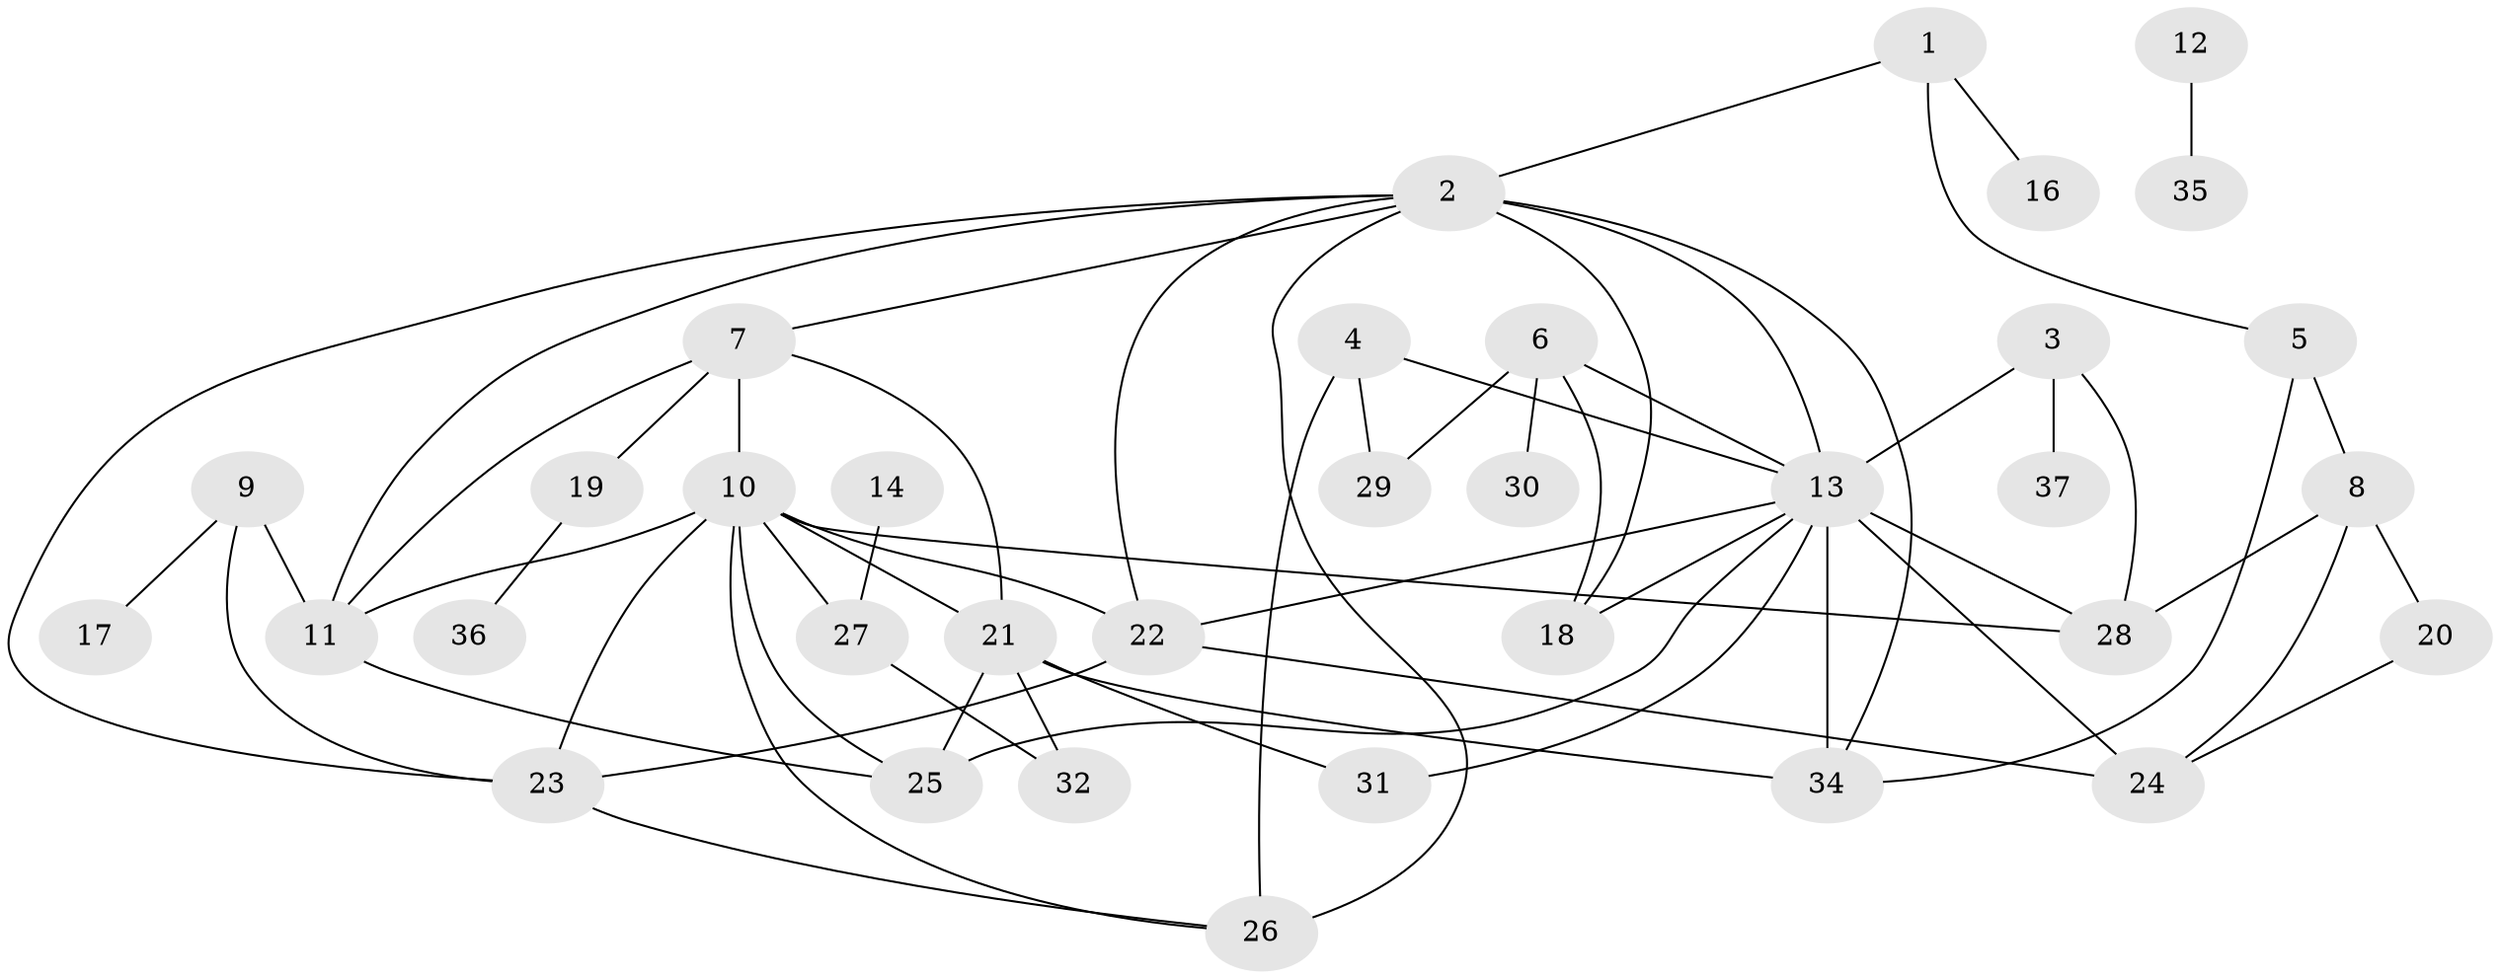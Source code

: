 // original degree distribution, {1: 0.14864864864864866, 3: 0.2702702702702703, 2: 0.24324324324324326, 4: 0.17567567567567569, 5: 0.08108108108108109, 6: 0.04054054054054054, 7: 0.013513513513513514, 0: 0.02702702702702703}
// Generated by graph-tools (version 1.1) at 2025/33/03/09/25 02:33:39]
// undirected, 35 vertices, 61 edges
graph export_dot {
graph [start="1"]
  node [color=gray90,style=filled];
  1;
  2;
  3;
  4;
  5;
  6;
  7;
  8;
  9;
  10;
  11;
  12;
  13;
  14;
  16;
  17;
  18;
  19;
  20;
  21;
  22;
  23;
  24;
  25;
  26;
  27;
  28;
  29;
  30;
  31;
  32;
  34;
  35;
  36;
  37;
  1 -- 2 [weight=1.0];
  1 -- 5 [weight=1.0];
  1 -- 16 [weight=1.0];
  2 -- 7 [weight=1.0];
  2 -- 11 [weight=1.0];
  2 -- 13 [weight=2.0];
  2 -- 18 [weight=1.0];
  2 -- 22 [weight=1.0];
  2 -- 23 [weight=1.0];
  2 -- 26 [weight=1.0];
  2 -- 34 [weight=1.0];
  3 -- 13 [weight=1.0];
  3 -- 28 [weight=1.0];
  3 -- 37 [weight=1.0];
  4 -- 13 [weight=1.0];
  4 -- 26 [weight=2.0];
  4 -- 29 [weight=1.0];
  5 -- 8 [weight=2.0];
  5 -- 34 [weight=1.0];
  6 -- 13 [weight=1.0];
  6 -- 18 [weight=1.0];
  6 -- 29 [weight=1.0];
  6 -- 30 [weight=1.0];
  7 -- 10 [weight=1.0];
  7 -- 11 [weight=1.0];
  7 -- 19 [weight=1.0];
  7 -- 21 [weight=1.0];
  8 -- 20 [weight=1.0];
  8 -- 24 [weight=1.0];
  8 -- 28 [weight=1.0];
  9 -- 11 [weight=2.0];
  9 -- 17 [weight=1.0];
  9 -- 23 [weight=1.0];
  10 -- 11 [weight=1.0];
  10 -- 21 [weight=2.0];
  10 -- 22 [weight=1.0];
  10 -- 23 [weight=1.0];
  10 -- 25 [weight=1.0];
  10 -- 26 [weight=1.0];
  10 -- 27 [weight=1.0];
  10 -- 28 [weight=1.0];
  11 -- 25 [weight=1.0];
  12 -- 35 [weight=1.0];
  13 -- 18 [weight=1.0];
  13 -- 22 [weight=1.0];
  13 -- 24 [weight=1.0];
  13 -- 25 [weight=3.0];
  13 -- 28 [weight=1.0];
  13 -- 31 [weight=1.0];
  13 -- 34 [weight=2.0];
  14 -- 27 [weight=1.0];
  19 -- 36 [weight=1.0];
  20 -- 24 [weight=1.0];
  21 -- 25 [weight=1.0];
  21 -- 31 [weight=1.0];
  21 -- 32 [weight=1.0];
  21 -- 34 [weight=1.0];
  22 -- 23 [weight=1.0];
  22 -- 24 [weight=1.0];
  23 -- 26 [weight=1.0];
  27 -- 32 [weight=1.0];
}

